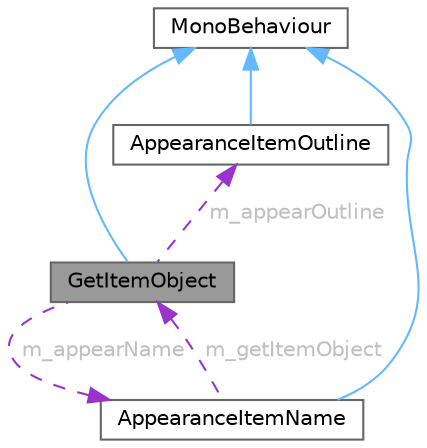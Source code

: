 digraph "GetItemObject"
{
 // LATEX_PDF_SIZE
  bgcolor="transparent";
  edge [fontname=Helvetica,fontsize=10,labelfontname=Helvetica,labelfontsize=10];
  node [fontname=Helvetica,fontsize=10,shape=box,height=0.2,width=0.4];
  Node1 [id="Node000001",label="GetItemObject",height=0.2,width=0.4,color="gray40", fillcolor="grey60", style="filled", fontcolor="black",tooltip=" "];
  Node2 -> Node1 [id="edge1_Node000001_Node000002",dir="back",color="steelblue1",style="solid",tooltip=" "];
  Node2 [id="Node000002",label="MonoBehaviour",height=0.2,width=0.4,color="gray40", fillcolor="white", style="filled",tooltip=" "];
  Node3 -> Node1 [id="edge2_Node000001_Node000003",dir="back",color="darkorchid3",style="dashed",tooltip=" ",label=" m_appearName",fontcolor="grey" ];
  Node3 [id="Node000003",label="AppearanceItemName",height=0.2,width=0.4,color="gray40", fillcolor="white", style="filled",URL="$class_appearance_item_name.html",tooltip=" "];
  Node2 -> Node3 [id="edge3_Node000003_Node000002",dir="back",color="steelblue1",style="solid",tooltip=" "];
  Node1 -> Node3 [id="edge4_Node000003_Node000001",dir="back",color="darkorchid3",style="dashed",tooltip=" ",label=" m_getItemObject",fontcolor="grey" ];
  Node4 -> Node1 [id="edge5_Node000001_Node000004",dir="back",color="darkorchid3",style="dashed",tooltip=" ",label=" m_appearOutline",fontcolor="grey" ];
  Node4 [id="Node000004",label="AppearanceItemOutline",height=0.2,width=0.4,color="gray40", fillcolor="white", style="filled",URL="$class_appearance_item_outline.html",tooltip=" "];
  Node2 -> Node4 [id="edge6_Node000004_Node000002",dir="back",color="steelblue1",style="solid",tooltip=" "];
}
